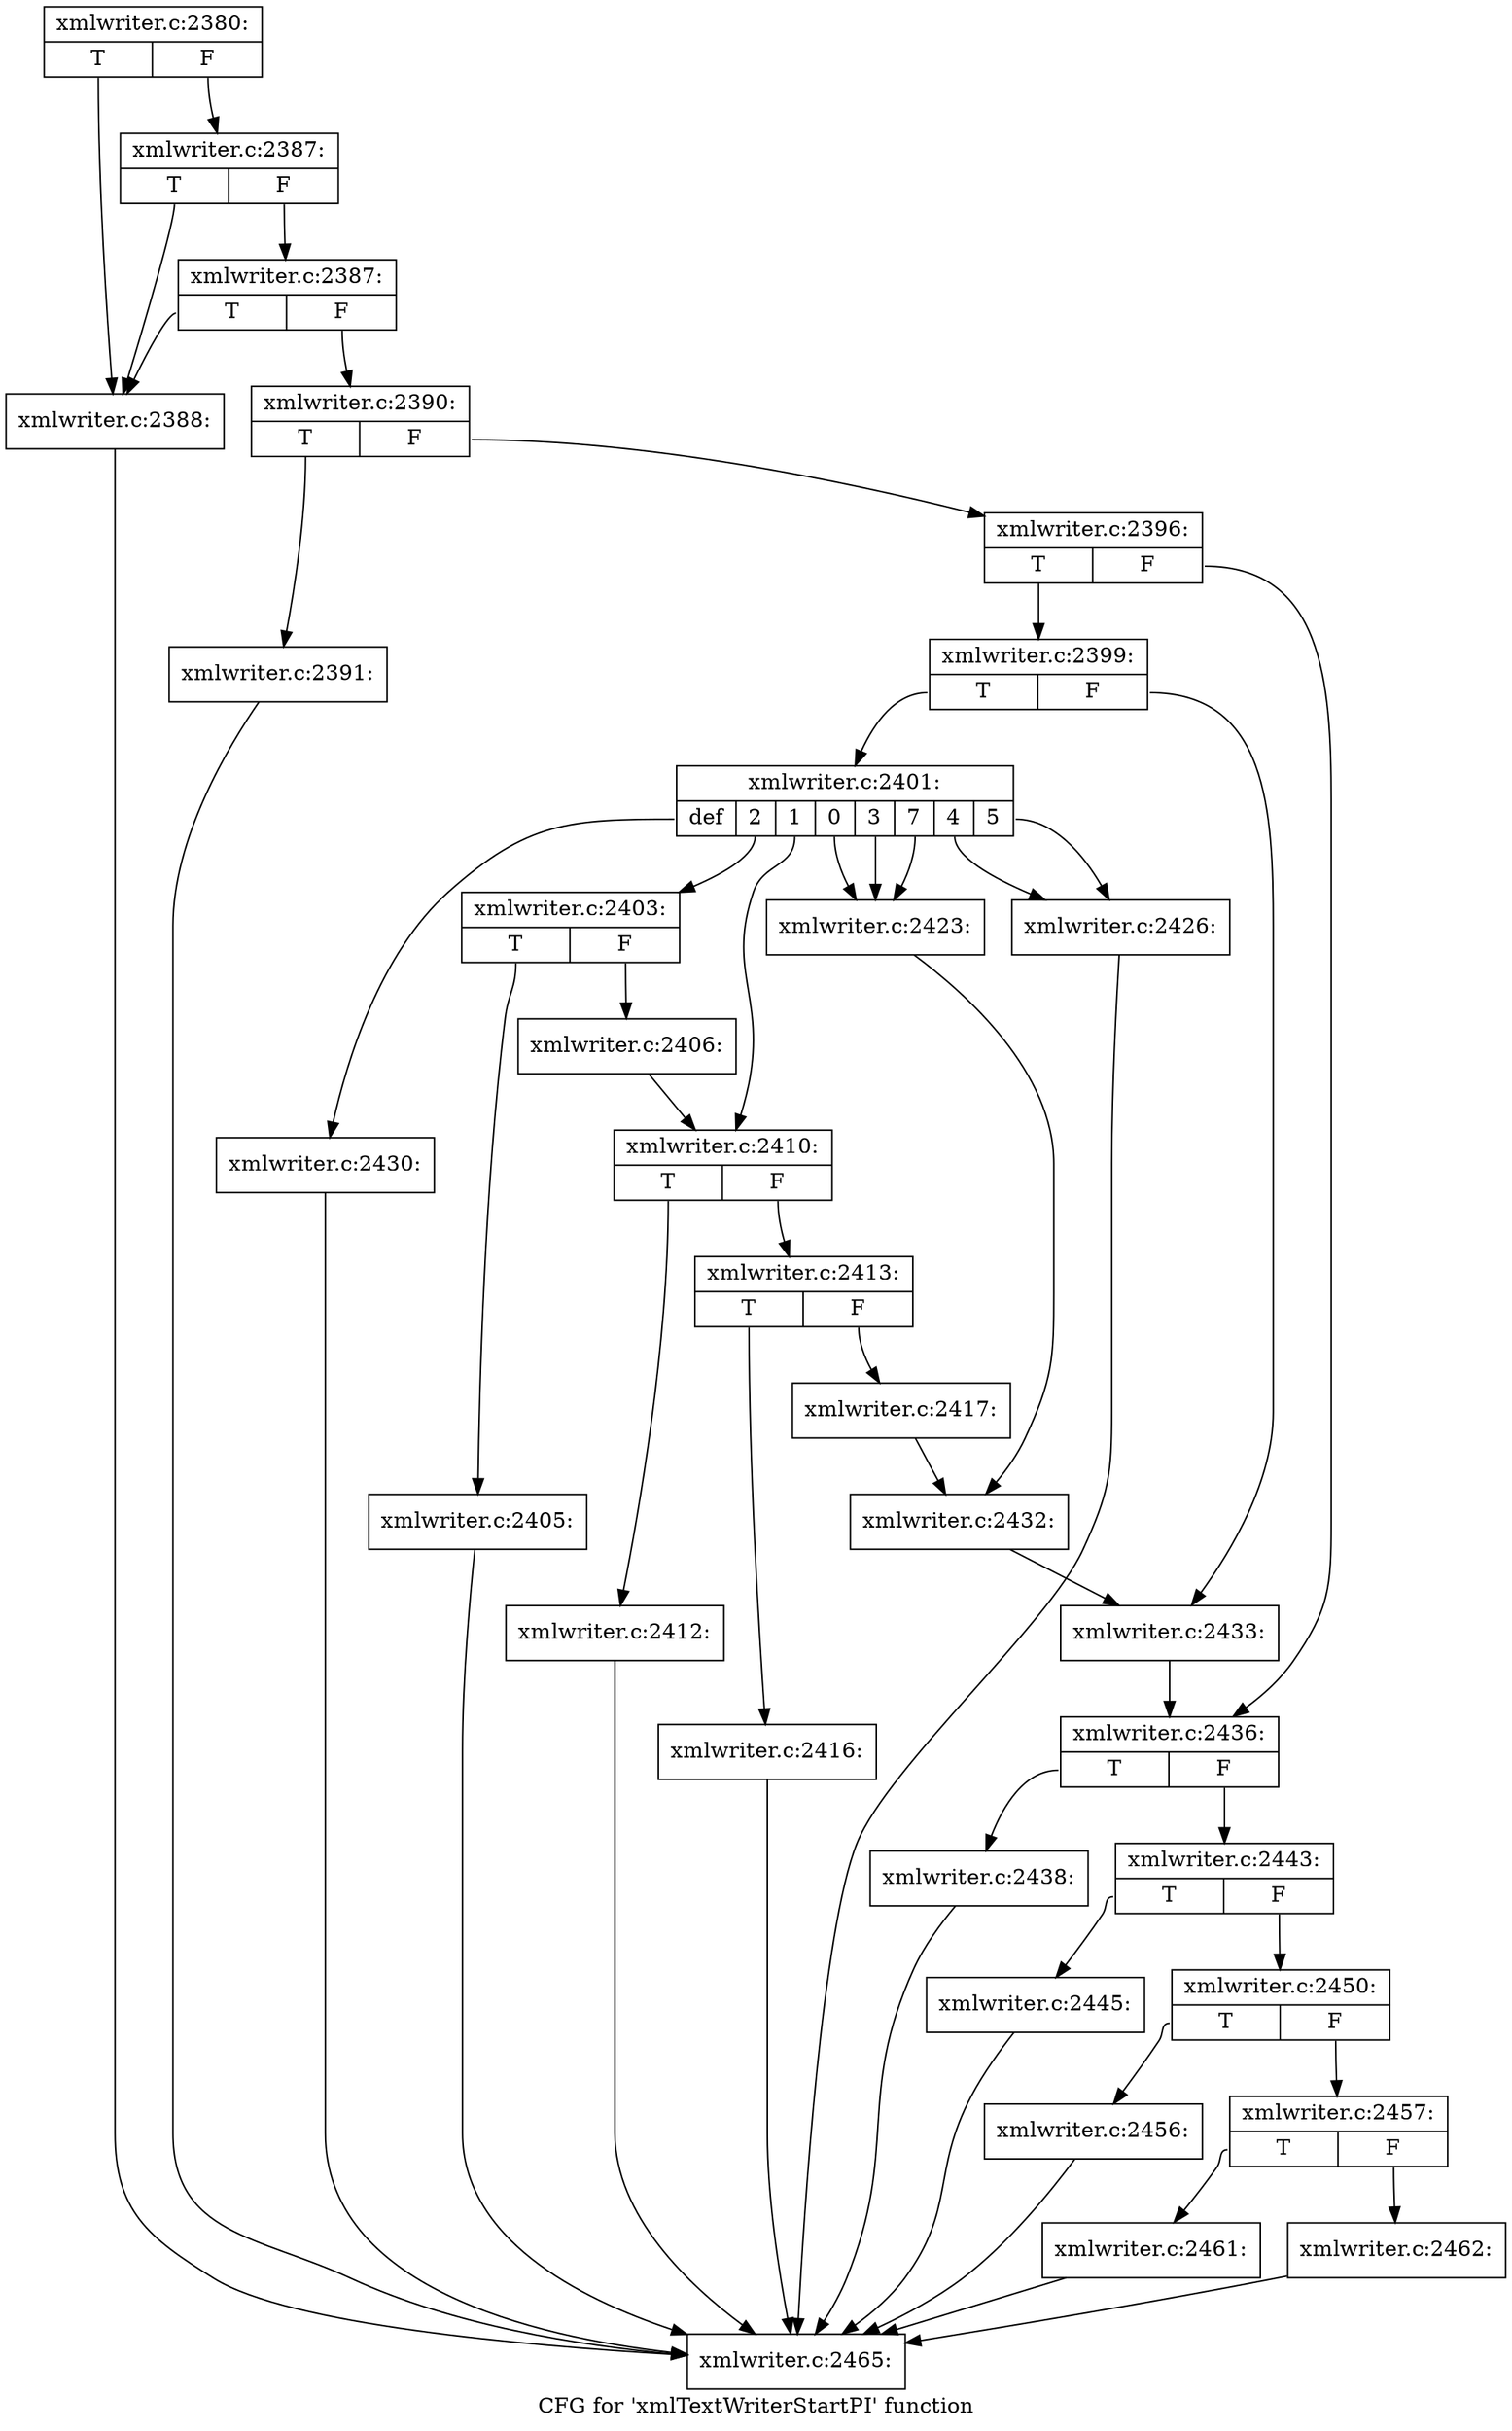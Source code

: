 digraph "CFG for 'xmlTextWriterStartPI' function" {
	label="CFG for 'xmlTextWriterStartPI' function";

	Node0x401c620 [shape=record,label="{xmlwriter.c:2380:|{<s0>T|<s1>F}}"];
	Node0x401c620:s0 -> Node0x401db10;
	Node0x401c620:s1 -> Node0x401dc30;
	Node0x401dc30 [shape=record,label="{xmlwriter.c:2387:|{<s0>T|<s1>F}}"];
	Node0x401dc30:s0 -> Node0x401db10;
	Node0x401dc30:s1 -> Node0x401dbb0;
	Node0x401dbb0 [shape=record,label="{xmlwriter.c:2387:|{<s0>T|<s1>F}}"];
	Node0x401dbb0:s0 -> Node0x401db10;
	Node0x401dbb0:s1 -> Node0x401db60;
	Node0x401db10 [shape=record,label="{xmlwriter.c:2388:}"];
	Node0x401db10 -> Node0x401c950;
	Node0x401db60 [shape=record,label="{xmlwriter.c:2390:|{<s0>T|<s1>F}}"];
	Node0x401db60:s0 -> Node0x401e610;
	Node0x401db60:s1 -> Node0x401e660;
	Node0x401e610 [shape=record,label="{xmlwriter.c:2391:}"];
	Node0x401e610 -> Node0x401c950;
	Node0x401e660 [shape=record,label="{xmlwriter.c:2396:|{<s0>T|<s1>F}}"];
	Node0x401e660:s0 -> Node0x401ef20;
	Node0x401e660:s1 -> Node0x401f250;
	Node0x401ef20 [shape=record,label="{xmlwriter.c:2399:|{<s0>T|<s1>F}}"];
	Node0x401ef20:s0 -> Node0x40201b0;
	Node0x401ef20:s1 -> Node0x4020200;
	Node0x40201b0 [shape=record,label="{xmlwriter.c:2401:|{<s0>def|<s1>2|<s2>1|<s3>0|<s4>3|<s5>7|<s6>4|<s7>5}}"];
	Node0x40201b0:s0 -> Node0x40206c0;
	Node0x40201b0:s1 -> Node0x40209c0;
	Node0x40201b0:s2 -> Node0x4021330;
	Node0x40201b0:s3 -> Node0x4022a60;
	Node0x40201b0:s4 -> Node0x4022a60;
	Node0x40201b0:s5 -> Node0x4022a60;
	Node0x40201b0:s6 -> Node0x4022b40;
	Node0x40201b0:s7 -> Node0x4022b40;
	Node0x40209c0 [shape=record,label="{xmlwriter.c:2403:|{<s0>T|<s1>F}}"];
	Node0x40209c0:s0 -> Node0x4020ca0;
	Node0x40209c0:s1 -> Node0x4020cf0;
	Node0x4020ca0 [shape=record,label="{xmlwriter.c:2405:}"];
	Node0x4020ca0 -> Node0x401c950;
	Node0x4020cf0 [shape=record,label="{xmlwriter.c:2406:}"];
	Node0x4020cf0 -> Node0x4021330;
	Node0x4021330 [shape=record,label="{xmlwriter.c:2410:|{<s0>T|<s1>F}}"];
	Node0x4021330:s0 -> Node0x4021670;
	Node0x4021330:s1 -> Node0x40216c0;
	Node0x4021670 [shape=record,label="{xmlwriter.c:2412:}"];
	Node0x4021670 -> Node0x401c950;
	Node0x40216c0 [shape=record,label="{xmlwriter.c:2413:|{<s0>T|<s1>F}}"];
	Node0x40216c0:s0 -> Node0x4022100;
	Node0x40216c0:s1 -> Node0x4022150;
	Node0x4022100 [shape=record,label="{xmlwriter.c:2416:}"];
	Node0x4022100 -> Node0x401c950;
	Node0x4022150 [shape=record,label="{xmlwriter.c:2417:}"];
	Node0x4022150 -> Node0x4020510;
	Node0x4022a60 [shape=record,label="{xmlwriter.c:2423:}"];
	Node0x4022a60 -> Node0x4020510;
	Node0x4022b40 [shape=record,label="{xmlwriter.c:2426:}"];
	Node0x4022b40 -> Node0x401c950;
	Node0x40206c0 [shape=record,label="{xmlwriter.c:2430:}"];
	Node0x40206c0 -> Node0x401c950;
	Node0x4020510 [shape=record,label="{xmlwriter.c:2432:}"];
	Node0x4020510 -> Node0x4020200;
	Node0x4020200 [shape=record,label="{xmlwriter.c:2433:}"];
	Node0x4020200 -> Node0x401f250;
	Node0x401f250 [shape=record,label="{xmlwriter.c:2436:|{<s0>T|<s1>F}}"];
	Node0x401f250:s0 -> Node0x40236b0;
	Node0x401f250:s1 -> Node0x4023700;
	Node0x40236b0 [shape=record,label="{xmlwriter.c:2438:}"];
	Node0x40236b0 -> Node0x401c950;
	Node0x4023700 [shape=record,label="{xmlwriter.c:2443:|{<s0>T|<s1>F}}"];
	Node0x4023700:s0 -> Node0x4024220;
	Node0x4023700:s1 -> Node0x4024270;
	Node0x4024220 [shape=record,label="{xmlwriter.c:2445:}"];
	Node0x4024220 -> Node0x401c950;
	Node0x4024270 [shape=record,label="{xmlwriter.c:2450:|{<s0>T|<s1>F}}"];
	Node0x4024270:s0 -> Node0x40256d0;
	Node0x4024270:s1 -> Node0x4025720;
	Node0x40256d0 [shape=record,label="{xmlwriter.c:2456:}"];
	Node0x40256d0 -> Node0x401c950;
	Node0x4025720 [shape=record,label="{xmlwriter.c:2457:|{<s0>T|<s1>F}}"];
	Node0x4025720:s0 -> Node0x40262f0;
	Node0x4025720:s1 -> Node0x4026340;
	Node0x40262f0 [shape=record,label="{xmlwriter.c:2461:}"];
	Node0x40262f0 -> Node0x401c950;
	Node0x4026340 [shape=record,label="{xmlwriter.c:2462:}"];
	Node0x4026340 -> Node0x401c950;
	Node0x401c950 [shape=record,label="{xmlwriter.c:2465:}"];
}
